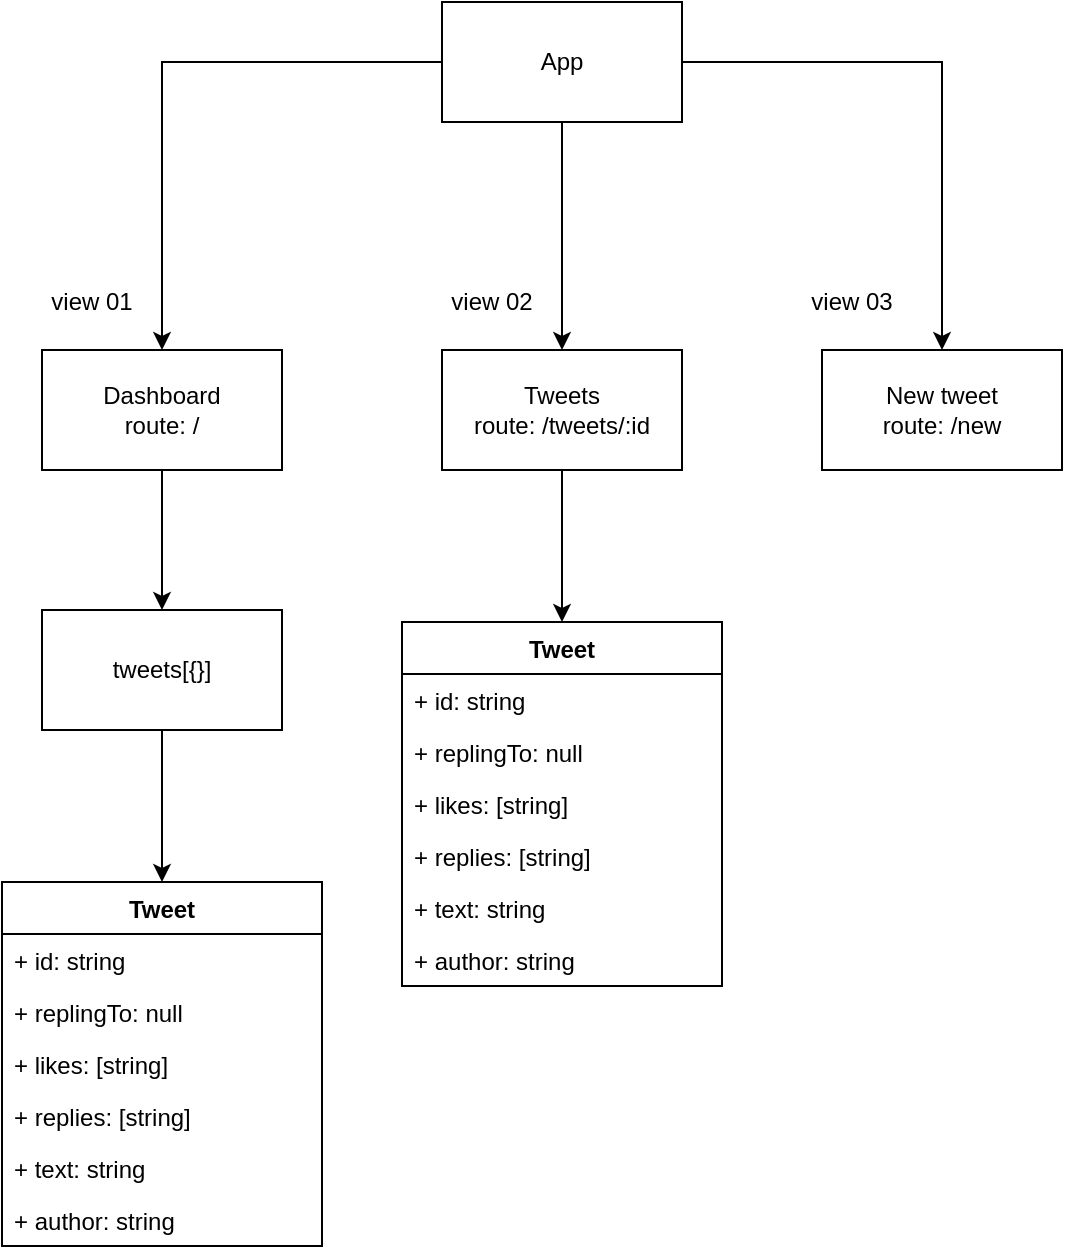 <mxfile version="13.10.0" type="embed">
    <diagram id="W9hhf109OVNf9q3mUu8_" name="101">
        <mxGraphModel dx="1528" dy="723" grid="1" gridSize="10" guides="1" tooltips="1" connect="1" arrows="1" fold="1" page="1" pageScale="1" pageWidth="850" pageHeight="1100" math="0" shadow="0">
            <root>
                <mxCell id="0"/>
                <mxCell id="1" parent="0"/>
                <mxCell id="8" style="edgeStyle=orthogonalEdgeStyle;rounded=0;orthogonalLoop=1;jettySize=auto;html=1;" edge="1" parent="1" source="5" target="6">
                    <mxGeometry relative="1" as="geometry"/>
                </mxCell>
                <mxCell id="5" value="Dashboard&lt;br&gt;route: /" style="rounded=0;whiteSpace=wrap;html=1;" vertex="1" parent="1">
                    <mxGeometry x="150" y="294" width="120" height="60" as="geometry"/>
                </mxCell>
                <mxCell id="69" style="edgeStyle=orthogonalEdgeStyle;rounded=0;orthogonalLoop=1;jettySize=auto;html=1;" edge="1" parent="1" source="6" target="59">
                    <mxGeometry relative="1" as="geometry"/>
                </mxCell>
                <mxCell id="6" value="tweets[{}]" style="rounded=0;whiteSpace=wrap;html=1;" vertex="1" parent="1">
                    <mxGeometry x="150" y="424" width="120" height="60" as="geometry"/>
                </mxCell>
                <mxCell id="91" style="edgeStyle=orthogonalEdgeStyle;rounded=0;orthogonalLoop=1;jettySize=auto;html=1;entryX=0.5;entryY=0;entryDx=0;entryDy=0;" edge="1" parent="1" source="42" target="92">
                    <mxGeometry relative="1" as="geometry">
                        <mxPoint x="410" y="420" as="targetPoint"/>
                    </mxGeometry>
                </mxCell>
                <mxCell id="42" value="Tweets&lt;br&gt;route: /tweets/:id" style="rounded=0;whiteSpace=wrap;html=1;" vertex="1" parent="1">
                    <mxGeometry x="350" y="294" width="120" height="60" as="geometry"/>
                </mxCell>
                <mxCell id="59" value="Tweet" style="swimlane;fontStyle=1;align=center;verticalAlign=top;childLayout=stackLayout;horizontal=1;startSize=26;horizontalStack=0;resizeParent=1;resizeParentMax=0;resizeLast=0;collapsible=1;marginBottom=0;" vertex="1" parent="1">
                    <mxGeometry x="130" y="560" width="160" height="182" as="geometry">
                        <mxRectangle x="355" y="560" width="70" height="26" as="alternateBounds"/>
                    </mxGeometry>
                </mxCell>
                <mxCell id="33" value="+ id: string" style="text;strokeColor=none;fillColor=none;align=left;verticalAlign=top;spacingLeft=4;spacingRight=4;overflow=hidden;rotatable=0;points=[[0,0.5],[1,0.5]];portConstraint=eastwest;" vertex="1" parent="59">
                    <mxGeometry y="26" width="160" height="26" as="geometry"/>
                </mxCell>
                <mxCell id="31" value="+ replingTo: null" style="text;strokeColor=none;fillColor=none;align=left;verticalAlign=top;spacingLeft=4;spacingRight=4;overflow=hidden;rotatable=0;points=[[0,0.5],[1,0.5]];portConstraint=eastwest;" vertex="1" parent="59">
                    <mxGeometry y="52" width="160" height="26" as="geometry"/>
                </mxCell>
                <mxCell id="32" value="+ likes: [string]" style="text;strokeColor=none;fillColor=none;align=left;verticalAlign=top;spacingLeft=4;spacingRight=4;overflow=hidden;rotatable=0;points=[[0,0.5],[1,0.5]];portConstraint=eastwest;" vertex="1" parent="59">
                    <mxGeometry y="78" width="160" height="26" as="geometry"/>
                </mxCell>
                <mxCell id="25" value="+ replies: [string]" style="text;strokeColor=none;fillColor=none;align=left;verticalAlign=top;spacingLeft=4;spacingRight=4;overflow=hidden;rotatable=0;points=[[0,0.5],[1,0.5]];portConstraint=eastwest;" vertex="1" parent="59">
                    <mxGeometry y="104" width="160" height="26" as="geometry"/>
                </mxCell>
                <mxCell id="24" value="+ text: string" style="text;strokeColor=none;fillColor=none;align=left;verticalAlign=top;spacingLeft=4;spacingRight=4;overflow=hidden;rotatable=0;points=[[0,0.5],[1,0.5]];portConstraint=eastwest;" vertex="1" parent="59">
                    <mxGeometry y="130" width="160" height="26" as="geometry"/>
                </mxCell>
                <mxCell id="23" value="+ author: string" style="text;strokeColor=none;fillColor=none;align=left;verticalAlign=top;spacingLeft=4;spacingRight=4;overflow=hidden;rotatable=0;points=[[0,0.5],[1,0.5]];portConstraint=eastwest;" vertex="1" parent="59">
                    <mxGeometry y="156" width="160" height="26" as="geometry"/>
                </mxCell>
                <mxCell id="77" value="New tweet&lt;br&gt;route: /new" style="rounded=0;whiteSpace=wrap;html=1;" vertex="1" parent="1">
                    <mxGeometry x="540" y="294" width="120" height="60" as="geometry"/>
                </mxCell>
                <mxCell id="79" style="edgeStyle=orthogonalEdgeStyle;rounded=0;orthogonalLoop=1;jettySize=auto;html=1;" edge="1" parent="1" source="78" target="5">
                    <mxGeometry relative="1" as="geometry"/>
                </mxCell>
                <mxCell id="80" style="edgeStyle=orthogonalEdgeStyle;rounded=0;orthogonalLoop=1;jettySize=auto;html=1;" edge="1" parent="1" source="78" target="42">
                    <mxGeometry relative="1" as="geometry"/>
                </mxCell>
                <mxCell id="81" style="edgeStyle=orthogonalEdgeStyle;rounded=0;orthogonalLoop=1;jettySize=auto;html=1;" edge="1" parent="1" source="78" target="77">
                    <mxGeometry relative="1" as="geometry"/>
                </mxCell>
                <mxCell id="78" value="App" style="rounded=0;whiteSpace=wrap;html=1;" vertex="1" parent="1">
                    <mxGeometry x="350" y="120" width="120" height="60" as="geometry"/>
                </mxCell>
                <mxCell id="82" value="view 01" style="text;html=1;strokeColor=none;fillColor=none;align=center;verticalAlign=middle;whiteSpace=wrap;rounded=0;" vertex="1" parent="1">
                    <mxGeometry x="150" y="260" width="50" height="20" as="geometry"/>
                </mxCell>
                <mxCell id="83" value="view 02" style="text;html=1;strokeColor=none;fillColor=none;align=center;verticalAlign=middle;whiteSpace=wrap;rounded=0;" vertex="1" parent="1">
                    <mxGeometry x="350" y="260" width="50" height="20" as="geometry"/>
                </mxCell>
                <mxCell id="85" value="view 03" style="text;html=1;strokeColor=none;fillColor=none;align=center;verticalAlign=middle;whiteSpace=wrap;rounded=0;" vertex="1" parent="1">
                    <mxGeometry x="530" y="260" width="50" height="20" as="geometry"/>
                </mxCell>
                <mxCell id="92" value="Tweet" style="swimlane;fontStyle=1;align=center;verticalAlign=top;childLayout=stackLayout;horizontal=1;startSize=26;horizontalStack=0;resizeParent=1;resizeParentMax=0;resizeLast=0;collapsible=1;marginBottom=0;" vertex="1" parent="1">
                    <mxGeometry x="330" y="430" width="160" height="182" as="geometry">
                        <mxRectangle x="355" y="560" width="70" height="26" as="alternateBounds"/>
                    </mxGeometry>
                </mxCell>
                <mxCell id="93" value="+ id: string" style="text;strokeColor=none;fillColor=none;align=left;verticalAlign=top;spacingLeft=4;spacingRight=4;overflow=hidden;rotatable=0;points=[[0,0.5],[1,0.5]];portConstraint=eastwest;" vertex="1" parent="92">
                    <mxGeometry y="26" width="160" height="26" as="geometry"/>
                </mxCell>
                <mxCell id="94" value="+ replingTo: null" style="text;strokeColor=none;fillColor=none;align=left;verticalAlign=top;spacingLeft=4;spacingRight=4;overflow=hidden;rotatable=0;points=[[0,0.5],[1,0.5]];portConstraint=eastwest;" vertex="1" parent="92">
                    <mxGeometry y="52" width="160" height="26" as="geometry"/>
                </mxCell>
                <mxCell id="95" value="+ likes: [string]" style="text;strokeColor=none;fillColor=none;align=left;verticalAlign=top;spacingLeft=4;spacingRight=4;overflow=hidden;rotatable=0;points=[[0,0.5],[1,0.5]];portConstraint=eastwest;" vertex="1" parent="92">
                    <mxGeometry y="78" width="160" height="26" as="geometry"/>
                </mxCell>
                <mxCell id="96" value="+ replies: [string]" style="text;strokeColor=none;fillColor=none;align=left;verticalAlign=top;spacingLeft=4;spacingRight=4;overflow=hidden;rotatable=0;points=[[0,0.5],[1,0.5]];portConstraint=eastwest;" vertex="1" parent="92">
                    <mxGeometry y="104" width="160" height="26" as="geometry"/>
                </mxCell>
                <mxCell id="97" value="+ text: string" style="text;strokeColor=none;fillColor=none;align=left;verticalAlign=top;spacingLeft=4;spacingRight=4;overflow=hidden;rotatable=0;points=[[0,0.5],[1,0.5]];portConstraint=eastwest;" vertex="1" parent="92">
                    <mxGeometry y="130" width="160" height="26" as="geometry"/>
                </mxCell>
                <mxCell id="98" value="+ author: string" style="text;strokeColor=none;fillColor=none;align=left;verticalAlign=top;spacingLeft=4;spacingRight=4;overflow=hidden;rotatable=0;points=[[0,0.5],[1,0.5]];portConstraint=eastwest;" vertex="1" parent="92">
                    <mxGeometry y="156" width="160" height="26" as="geometry"/>
                </mxCell>
            </root>
        </mxGraphModel>
    </diagram>
</mxfile>